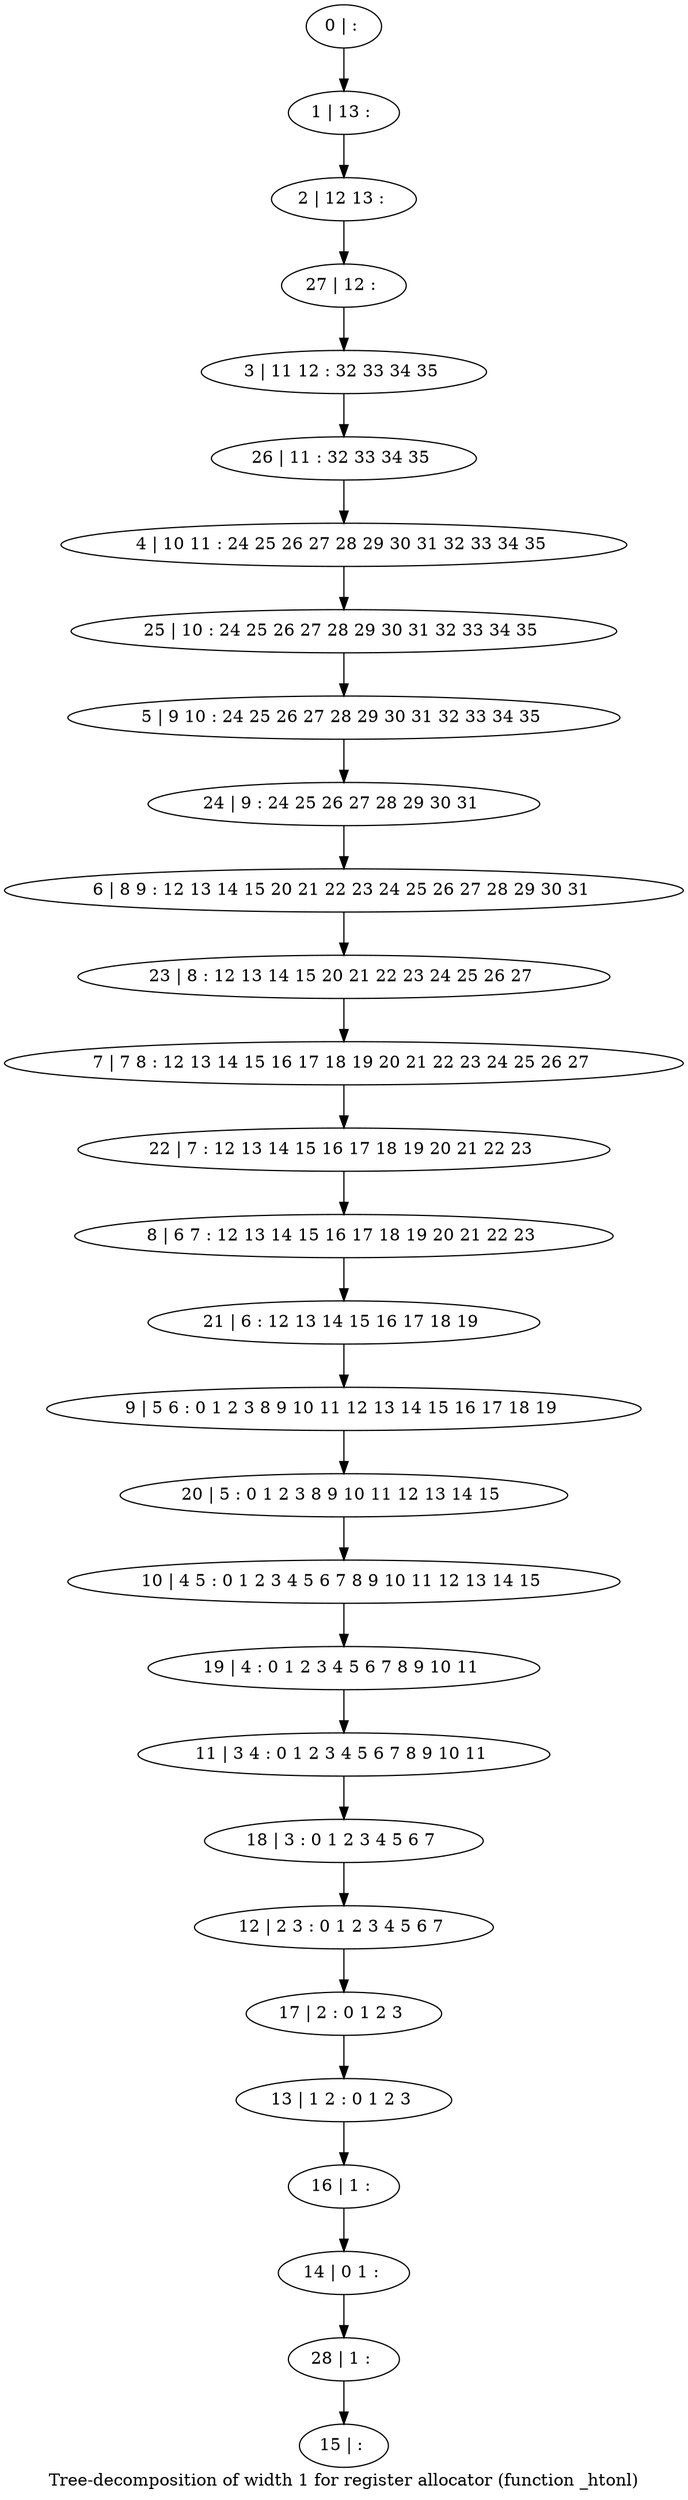 digraph G {
graph [label="Tree-decomposition of width 1 for register allocator (function _htonl)"]
0[label="0 | : "];
1[label="1 | 13 : "];
2[label="2 | 12 13 : "];
3[label="3 | 11 12 : 32 33 34 35 "];
4[label="4 | 10 11 : 24 25 26 27 28 29 30 31 32 33 34 35 "];
5[label="5 | 9 10 : 24 25 26 27 28 29 30 31 32 33 34 35 "];
6[label="6 | 8 9 : 12 13 14 15 20 21 22 23 24 25 26 27 28 29 30 31 "];
7[label="7 | 7 8 : 12 13 14 15 16 17 18 19 20 21 22 23 24 25 26 27 "];
8[label="8 | 6 7 : 12 13 14 15 16 17 18 19 20 21 22 23 "];
9[label="9 | 5 6 : 0 1 2 3 8 9 10 11 12 13 14 15 16 17 18 19 "];
10[label="10 | 4 5 : 0 1 2 3 4 5 6 7 8 9 10 11 12 13 14 15 "];
11[label="11 | 3 4 : 0 1 2 3 4 5 6 7 8 9 10 11 "];
12[label="12 | 2 3 : 0 1 2 3 4 5 6 7 "];
13[label="13 | 1 2 : 0 1 2 3 "];
14[label="14 | 0 1 : "];
15[label="15 | : "];
16[label="16 | 1 : "];
17[label="17 | 2 : 0 1 2 3 "];
18[label="18 | 3 : 0 1 2 3 4 5 6 7 "];
19[label="19 | 4 : 0 1 2 3 4 5 6 7 8 9 10 11 "];
20[label="20 | 5 : 0 1 2 3 8 9 10 11 12 13 14 15 "];
21[label="21 | 6 : 12 13 14 15 16 17 18 19 "];
22[label="22 | 7 : 12 13 14 15 16 17 18 19 20 21 22 23 "];
23[label="23 | 8 : 12 13 14 15 20 21 22 23 24 25 26 27 "];
24[label="24 | 9 : 24 25 26 27 28 29 30 31 "];
25[label="25 | 10 : 24 25 26 27 28 29 30 31 32 33 34 35 "];
26[label="26 | 11 : 32 33 34 35 "];
27[label="27 | 12 : "];
28[label="28 | 1 : "];
0->1 ;
1->2 ;
16->14 ;
13->16 ;
17->13 ;
12->17 ;
18->12 ;
11->18 ;
19->11 ;
10->19 ;
20->10 ;
9->20 ;
21->9 ;
8->21 ;
22->8 ;
7->22 ;
23->7 ;
6->23 ;
24->6 ;
5->24 ;
25->5 ;
4->25 ;
26->4 ;
3->26 ;
27->3 ;
2->27 ;
28->15 ;
14->28 ;
}
